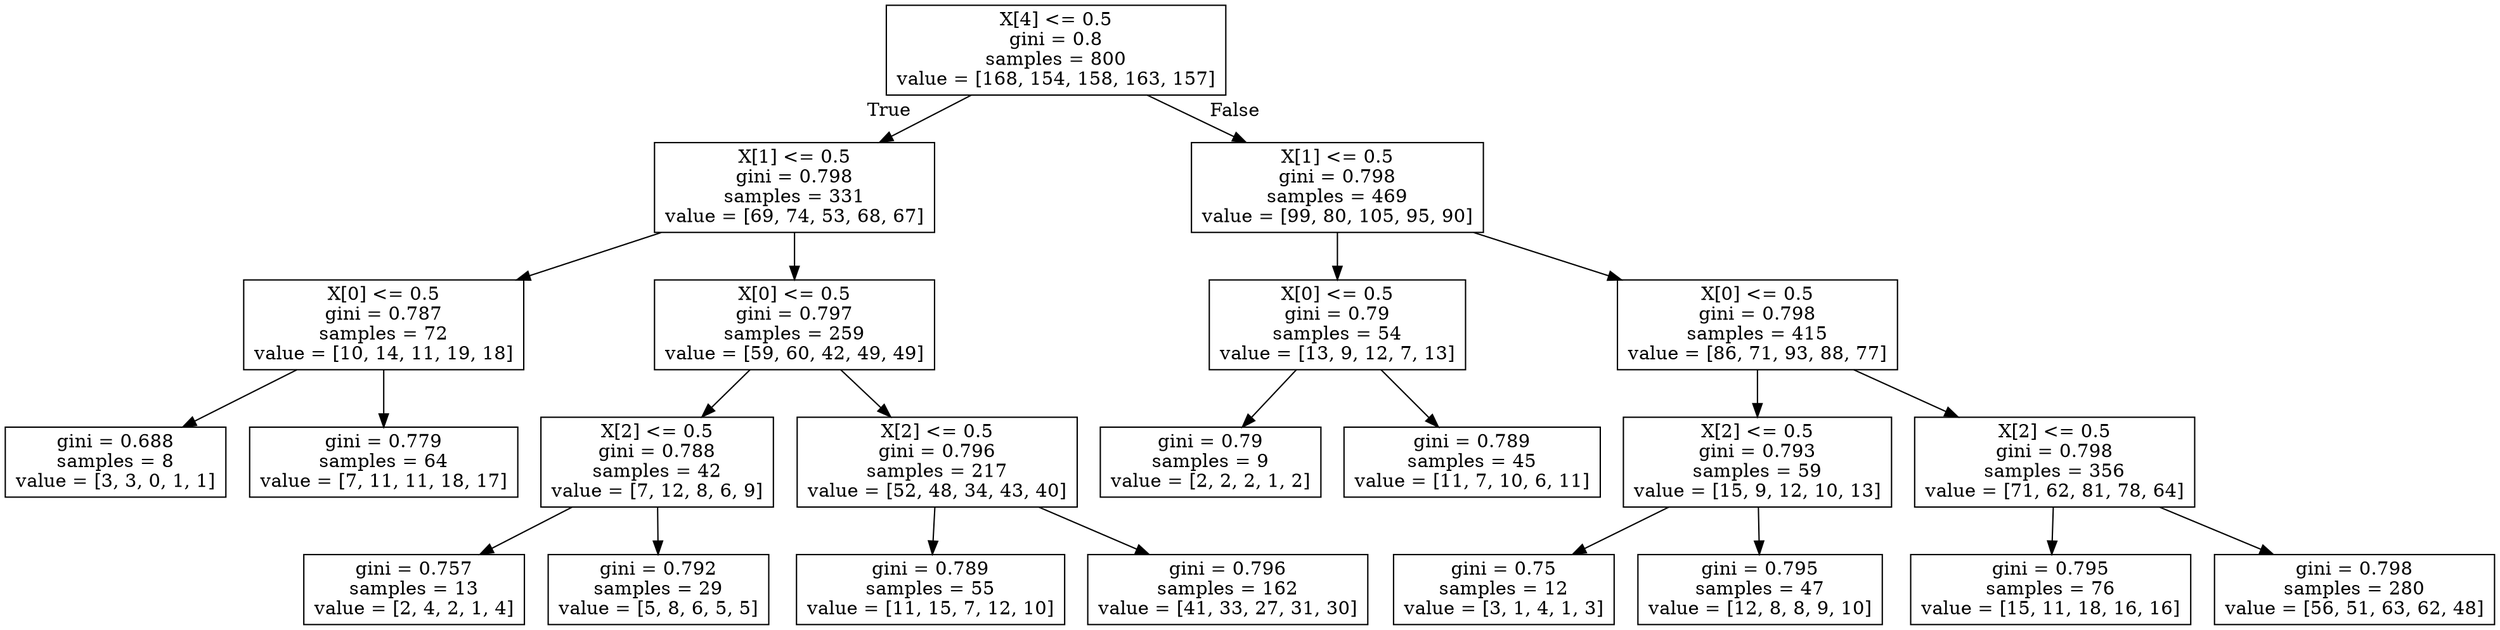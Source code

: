 digraph Tree {
node [shape=box] ;
0 [label="X[4] <= 0.5\ngini = 0.8\nsamples = 800\nvalue = [168, 154, 158, 163, 157]"] ;
1 [label="X[1] <= 0.5\ngini = 0.798\nsamples = 331\nvalue = [69, 74, 53, 68, 67]"] ;
0 -> 1 [labeldistance=2.5, labelangle=45, headlabel="True"] ;
2 [label="X[0] <= 0.5\ngini = 0.787\nsamples = 72\nvalue = [10, 14, 11, 19, 18]"] ;
1 -> 2 ;
3 [label="gini = 0.688\nsamples = 8\nvalue = [3, 3, 0, 1, 1]"] ;
2 -> 3 ;
4 [label="gini = 0.779\nsamples = 64\nvalue = [7, 11, 11, 18, 17]"] ;
2 -> 4 ;
5 [label="X[0] <= 0.5\ngini = 0.797\nsamples = 259\nvalue = [59, 60, 42, 49, 49]"] ;
1 -> 5 ;
6 [label="X[2] <= 0.5\ngini = 0.788\nsamples = 42\nvalue = [7, 12, 8, 6, 9]"] ;
5 -> 6 ;
7 [label="gini = 0.757\nsamples = 13\nvalue = [2, 4, 2, 1, 4]"] ;
6 -> 7 ;
8 [label="gini = 0.792\nsamples = 29\nvalue = [5, 8, 6, 5, 5]"] ;
6 -> 8 ;
9 [label="X[2] <= 0.5\ngini = 0.796\nsamples = 217\nvalue = [52, 48, 34, 43, 40]"] ;
5 -> 9 ;
10 [label="gini = 0.789\nsamples = 55\nvalue = [11, 15, 7, 12, 10]"] ;
9 -> 10 ;
11 [label="gini = 0.796\nsamples = 162\nvalue = [41, 33, 27, 31, 30]"] ;
9 -> 11 ;
12 [label="X[1] <= 0.5\ngini = 0.798\nsamples = 469\nvalue = [99, 80, 105, 95, 90]"] ;
0 -> 12 [labeldistance=2.5, labelangle=-45, headlabel="False"] ;
13 [label="X[0] <= 0.5\ngini = 0.79\nsamples = 54\nvalue = [13, 9, 12, 7, 13]"] ;
12 -> 13 ;
14 [label="gini = 0.79\nsamples = 9\nvalue = [2, 2, 2, 1, 2]"] ;
13 -> 14 ;
15 [label="gini = 0.789\nsamples = 45\nvalue = [11, 7, 10, 6, 11]"] ;
13 -> 15 ;
16 [label="X[0] <= 0.5\ngini = 0.798\nsamples = 415\nvalue = [86, 71, 93, 88, 77]"] ;
12 -> 16 ;
17 [label="X[2] <= 0.5\ngini = 0.793\nsamples = 59\nvalue = [15, 9, 12, 10, 13]"] ;
16 -> 17 ;
18 [label="gini = 0.75\nsamples = 12\nvalue = [3, 1, 4, 1, 3]"] ;
17 -> 18 ;
19 [label="gini = 0.795\nsamples = 47\nvalue = [12, 8, 8, 9, 10]"] ;
17 -> 19 ;
20 [label="X[2] <= 0.5\ngini = 0.798\nsamples = 356\nvalue = [71, 62, 81, 78, 64]"] ;
16 -> 20 ;
21 [label="gini = 0.795\nsamples = 76\nvalue = [15, 11, 18, 16, 16]"] ;
20 -> 21 ;
22 [label="gini = 0.798\nsamples = 280\nvalue = [56, 51, 63, 62, 48]"] ;
20 -> 22 ;
}